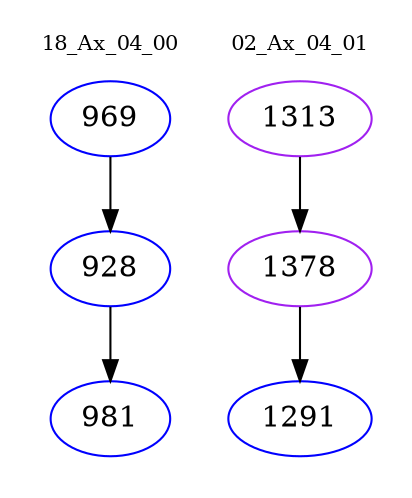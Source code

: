 digraph{
subgraph cluster_0 {
color = white
label = "18_Ax_04_00";
fontsize=10;
T0_969 [label="969", color="blue"]
T0_969 -> T0_928 [color="black"]
T0_928 [label="928", color="blue"]
T0_928 -> T0_981 [color="black"]
T0_981 [label="981", color="blue"]
}
subgraph cluster_1 {
color = white
label = "02_Ax_04_01";
fontsize=10;
T1_1313 [label="1313", color="purple"]
T1_1313 -> T1_1378 [color="black"]
T1_1378 [label="1378", color="purple"]
T1_1378 -> T1_1291 [color="black"]
T1_1291 [label="1291", color="blue"]
}
}
